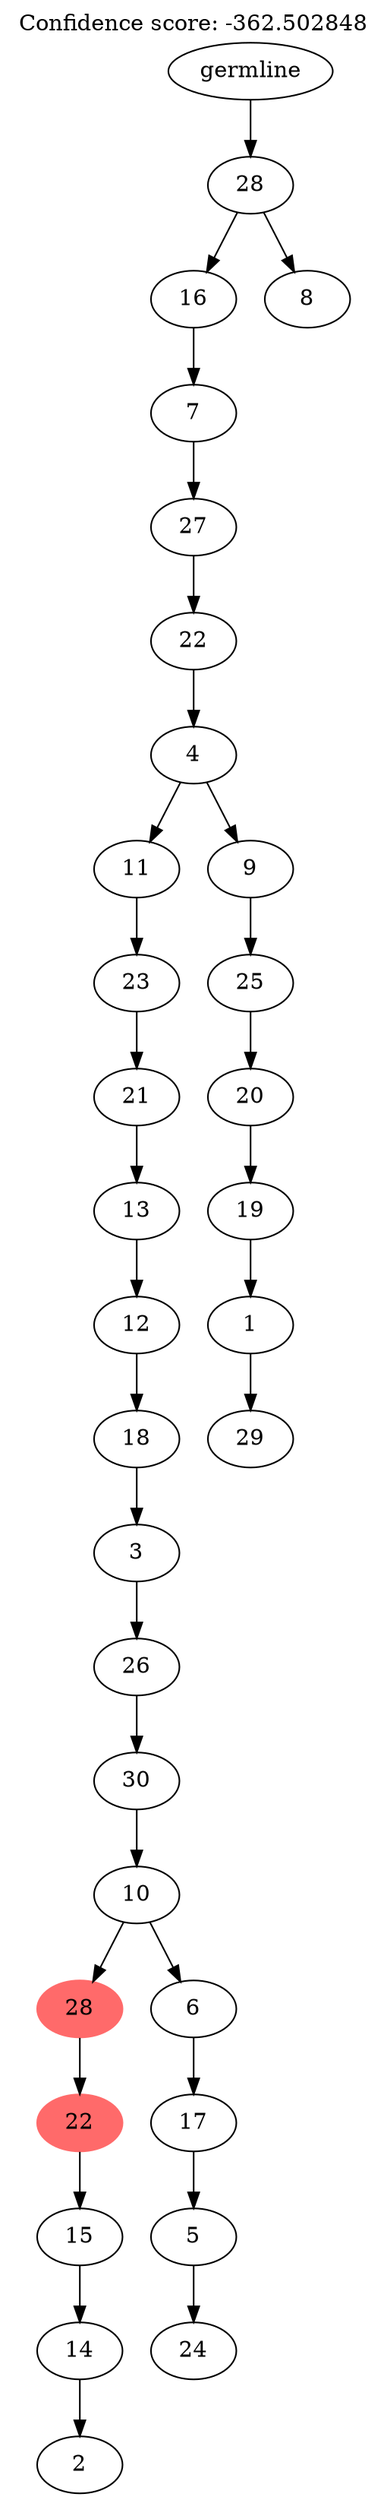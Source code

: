 digraph g {
	"31" -> "32";
	"32" [label="2"];
	"30" -> "31";
	"31" [label="14"];
	"29" -> "30";
	"30" [label="15"];
	"28" -> "29";
	"29" [color=indianred1, style=filled, label="22"];
	"26" -> "27";
	"27" [label="24"];
	"25" -> "26";
	"26" [label="5"];
	"24" -> "25";
	"25" [label="17"];
	"23" -> "24";
	"24" [label="6"];
	"23" -> "28";
	"28" [color=indianred1, style=filled, label="28"];
	"22" -> "23";
	"23" [label="10"];
	"21" -> "22";
	"22" [label="30"];
	"20" -> "21";
	"21" [label="26"];
	"19" -> "20";
	"20" [label="3"];
	"18" -> "19";
	"19" [label="18"];
	"17" -> "18";
	"18" [label="12"];
	"16" -> "17";
	"17" [label="13"];
	"15" -> "16";
	"16" [label="21"];
	"14" -> "15";
	"15" [label="23"];
	"12" -> "13";
	"13" [label="29"];
	"11" -> "12";
	"12" [label="1"];
	"10" -> "11";
	"11" [label="19"];
	"9" -> "10";
	"10" [label="20"];
	"8" -> "9";
	"9" [label="25"];
	"7" -> "8";
	"8" [label="9"];
	"7" -> "14";
	"14" [label="11"];
	"6" -> "7";
	"7" [label="4"];
	"5" -> "6";
	"6" [label="22"];
	"4" -> "5";
	"5" [label="27"];
	"3" -> "4";
	"4" [label="7"];
	"1" -> "2";
	"2" [label="8"];
	"1" -> "3";
	"3" [label="16"];
	"0" -> "1";
	"1" [label="28"];
	"0" [label="germline"];
	labelloc="t";
	label="Confidence score: -362.502848";
}
